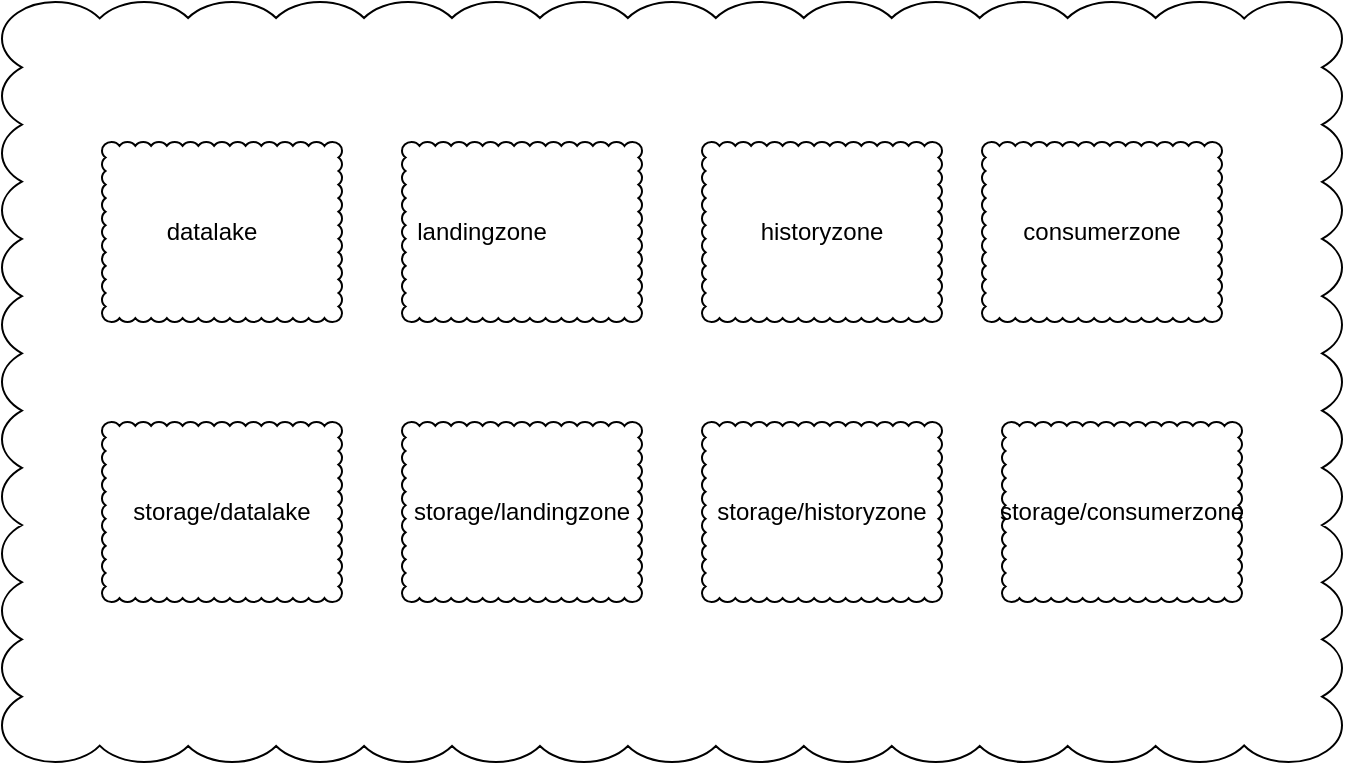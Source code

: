 <mxfile version="13.3.8" type="device"><diagram id="yLI7w5r8OxE1JYTTBDns" name="Page-1"><mxGraphModel dx="1038" dy="548" grid="1" gridSize="10" guides="1" tooltips="1" connect="1" arrows="1" fold="1" page="1" pageScale="1" pageWidth="827" pageHeight="1169" math="0" shadow="0"><root><mxCell id="0"/><mxCell id="1" parent="0"/><mxCell id="8-CunrrGfeSyD22zjgB1-7" value="" style="rounded=1;whiteSpace=wrap;html=1;" vertex="1" parent="1"><mxGeometry x="340" y="90" width="120" height="90" as="geometry"/></mxCell><mxCell id="8-CunrrGfeSyD22zjgB1-8" value="" style="rounded=1;whiteSpace=wrap;html=1;" vertex="1" parent="1"><mxGeometry x="480" y="60" width="120" height="90" as="geometry"/></mxCell><mxCell id="8-CunrrGfeSyD22zjgB1-9" value="" style="whiteSpace=wrap;html=1;shape=mxgraph.basic.cloud_rect" vertex="1" parent="1"><mxGeometry x="120" y="10" width="670" height="380" as="geometry"/></mxCell><mxCell id="8-CunrrGfeSyD22zjgB1-10" value="" style="whiteSpace=wrap;html=1;shape=mxgraph.basic.cloud_rect" vertex="1" parent="1"><mxGeometry x="170" y="80" width="120" height="90" as="geometry"/></mxCell><mxCell id="8-CunrrGfeSyD22zjgB1-11" value="consumerzone" style="whiteSpace=wrap;html=1;shape=mxgraph.basic.cloud_rect" vertex="1" parent="1"><mxGeometry x="610" y="80" width="120" height="90" as="geometry"/></mxCell><mxCell id="8-CunrrGfeSyD22zjgB1-12" value="" style="whiteSpace=wrap;html=1;shape=mxgraph.basic.cloud_rect" vertex="1" parent="1"><mxGeometry x="320" y="80" width="120" height="90" as="geometry"/></mxCell><mxCell id="8-CunrrGfeSyD22zjgB1-13" value="" style="whiteSpace=wrap;html=1;shape=mxgraph.basic.cloud_rect" vertex="1" parent="1"><mxGeometry x="470" y="80" width="120" height="90" as="geometry"/></mxCell><mxCell id="8-CunrrGfeSyD22zjgB1-14" value="storage/datalake" style="whiteSpace=wrap;html=1;shape=mxgraph.basic.cloud_rect" vertex="1" parent="1"><mxGeometry x="170" y="220" width="120" height="90" as="geometry"/></mxCell><mxCell id="8-CunrrGfeSyD22zjgB1-15" value="storage/landingzone" style="whiteSpace=wrap;html=1;shape=mxgraph.basic.cloud_rect" vertex="1" parent="1"><mxGeometry x="320" y="220" width="120" height="90" as="geometry"/></mxCell><mxCell id="8-CunrrGfeSyD22zjgB1-16" value="storage/historyzone" style="whiteSpace=wrap;html=1;shape=mxgraph.basic.cloud_rect" vertex="1" parent="1"><mxGeometry x="470" y="220" width="120" height="90" as="geometry"/></mxCell><mxCell id="8-CunrrGfeSyD22zjgB1-17" value="storage/consumerzone" style="whiteSpace=wrap;html=1;shape=mxgraph.basic.cloud_rect" vertex="1" parent="1"><mxGeometry x="620" y="220" width="120" height="90" as="geometry"/></mxCell><mxCell id="8-CunrrGfeSyD22zjgB1-18" value="datalake" style="text;html=1;strokeColor=none;fillColor=none;align=center;verticalAlign=middle;whiteSpace=wrap;rounded=0;" vertex="1" parent="1"><mxGeometry x="200" y="115" width="50" height="20" as="geometry"/></mxCell><mxCell id="8-CunrrGfeSyD22zjgB1-19" value="landingzone" style="text;html=1;strokeColor=none;fillColor=none;align=center;verticalAlign=middle;whiteSpace=wrap;rounded=0;" vertex="1" parent="1"><mxGeometry x="340" y="115" width="40" height="20" as="geometry"/></mxCell><mxCell id="8-CunrrGfeSyD22zjgB1-20" value="historyzone" style="text;html=1;strokeColor=none;fillColor=none;align=center;verticalAlign=middle;whiteSpace=wrap;rounded=0;" vertex="1" parent="1"><mxGeometry x="510" y="115" width="40" height="20" as="geometry"/></mxCell></root></mxGraphModel></diagram></mxfile>